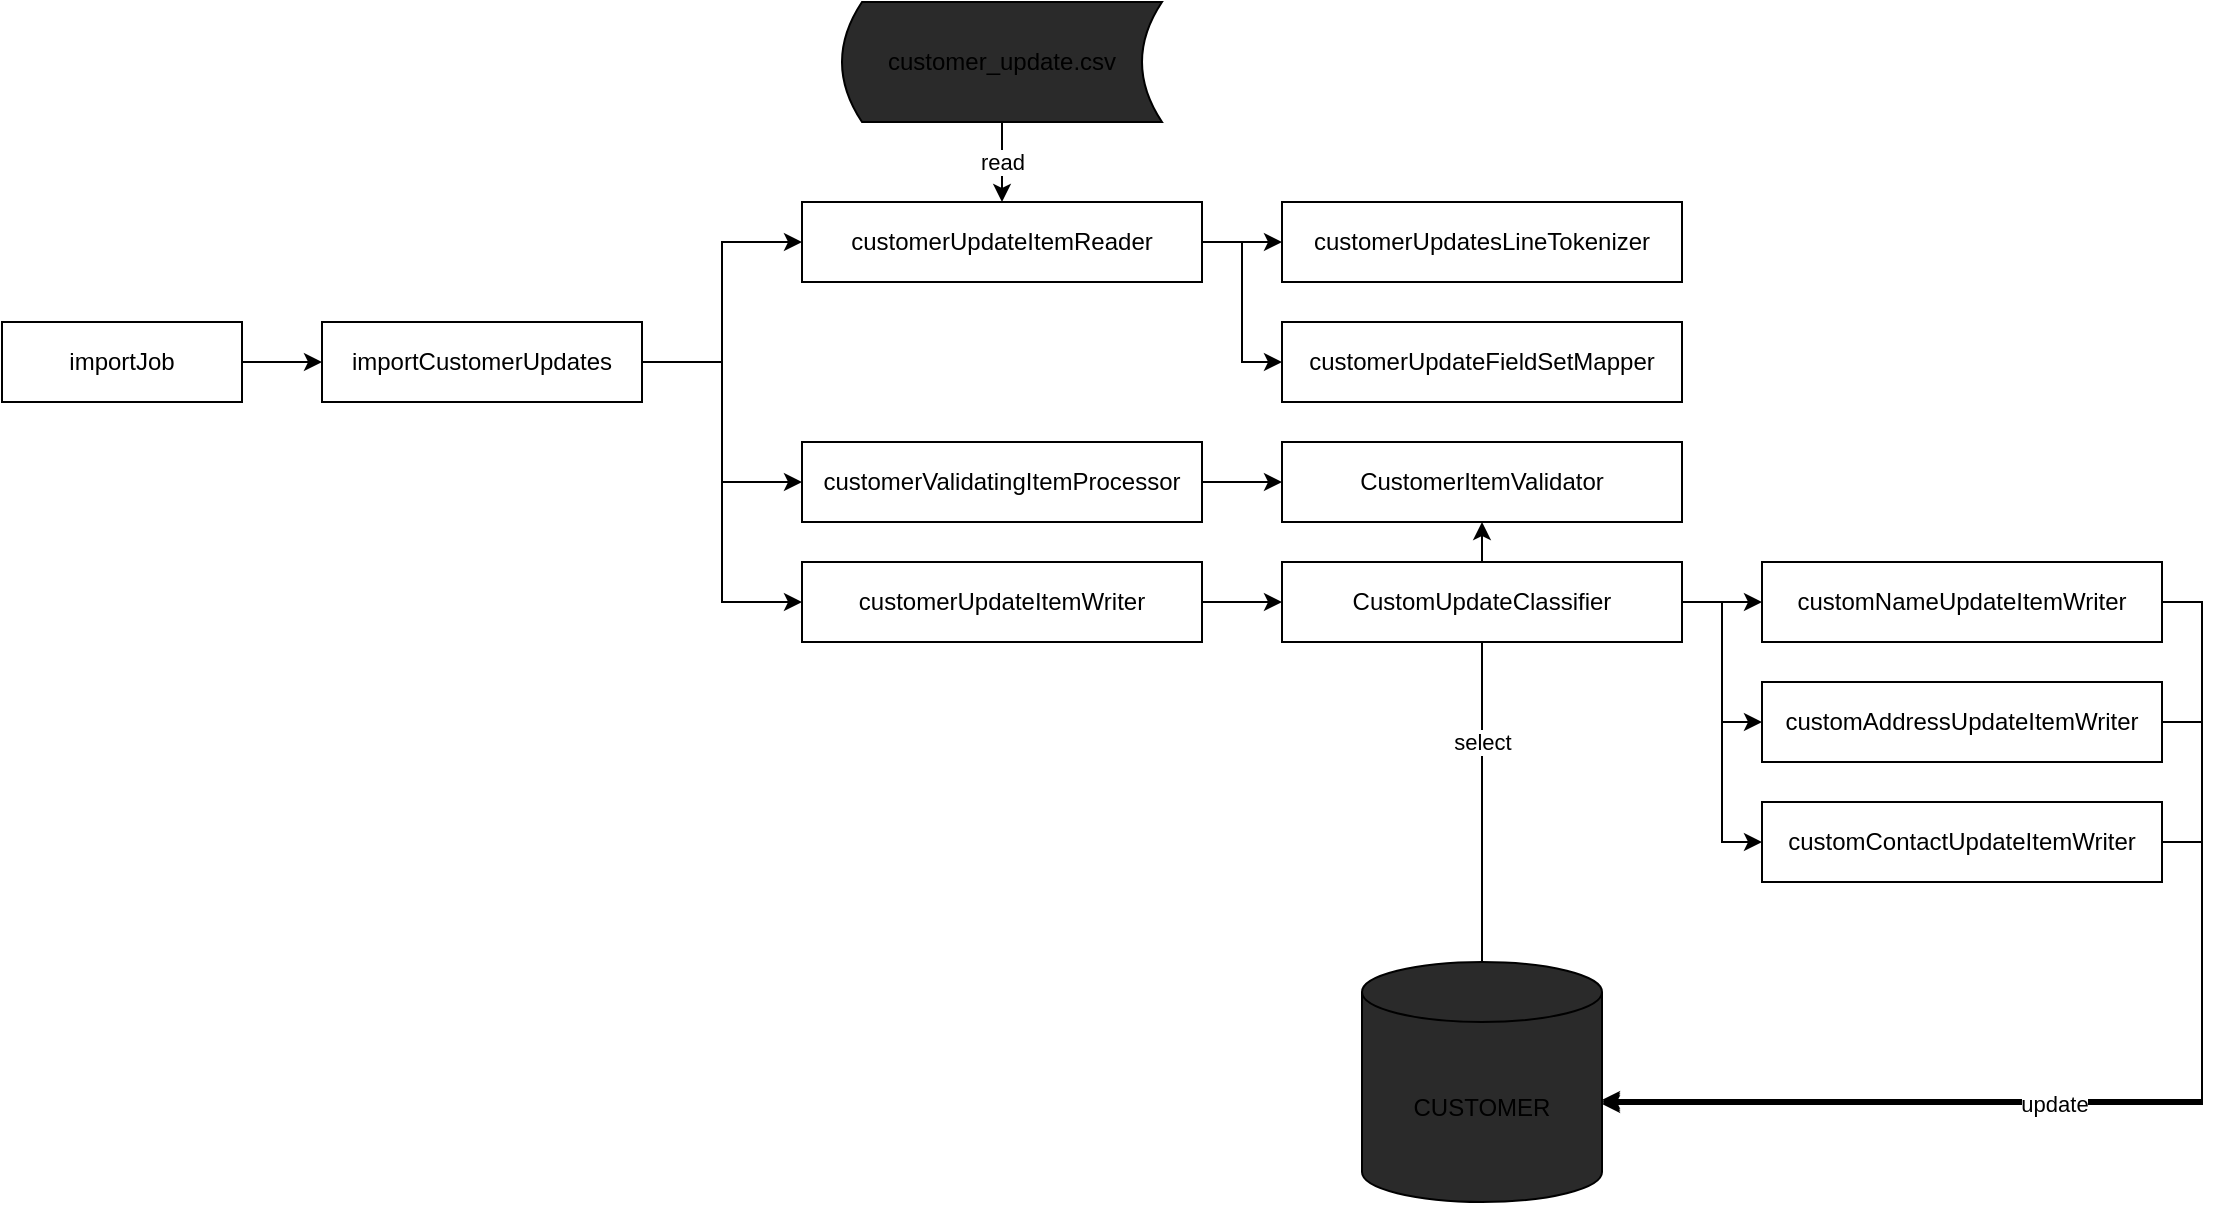 <mxfile version="14.2.4" type="embed">
    <diagram id="EsZ6IGYGaVVgfbJCx4y8" name="Page-1">
        <mxGraphModel dx="990" dy="671" grid="1" gridSize="10" guides="1" tooltips="1" connect="1" arrows="1" fold="1" page="1" pageScale="1" pageWidth="1169" pageHeight="1654" math="0" shadow="0">
            <root>
                <mxCell id="0"/>
                <mxCell id="1" parent="0"/>
                <mxCell id="4" value="" style="edgeStyle=orthogonalEdgeStyle;rounded=0;orthogonalLoop=1;jettySize=auto;html=1;" edge="1" parent="1" source="2" target="3">
                    <mxGeometry relative="1" as="geometry"/>
                </mxCell>
                <mxCell id="2" value="importJob" style="rounded=0;whiteSpace=wrap;html=1;" vertex="1" parent="1">
                    <mxGeometry x="40" y="200" width="120" height="40" as="geometry"/>
                </mxCell>
                <mxCell id="8" style="edgeStyle=orthogonalEdgeStyle;rounded=0;orthogonalLoop=1;jettySize=auto;html=1;entryX=0;entryY=0.5;entryDx=0;entryDy=0;" edge="1" parent="1" source="3" target="5">
                    <mxGeometry relative="1" as="geometry"/>
                </mxCell>
                <mxCell id="9" style="edgeStyle=orthogonalEdgeStyle;rounded=0;orthogonalLoop=1;jettySize=auto;html=1;entryX=0;entryY=0.5;entryDx=0;entryDy=0;" edge="1" parent="1" source="3" target="6">
                    <mxGeometry relative="1" as="geometry"/>
                </mxCell>
                <mxCell id="10" style="edgeStyle=orthogonalEdgeStyle;rounded=0;orthogonalLoop=1;jettySize=auto;html=1;entryX=0;entryY=0.5;entryDx=0;entryDy=0;" edge="1" parent="1" source="3" target="7">
                    <mxGeometry relative="1" as="geometry"/>
                </mxCell>
                <mxCell id="3" value="importCustomerUpdates" style="rounded=0;whiteSpace=wrap;html=1;shadow=0;" vertex="1" parent="1">
                    <mxGeometry x="200" y="200" width="160" height="40" as="geometry"/>
                </mxCell>
                <mxCell id="21" value="" style="edgeStyle=orthogonalEdgeStyle;rounded=0;orthogonalLoop=1;jettySize=auto;html=1;" edge="1" parent="1" source="5" target="19">
                    <mxGeometry relative="1" as="geometry"/>
                </mxCell>
                <mxCell id="22" style="edgeStyle=orthogonalEdgeStyle;rounded=0;orthogonalLoop=1;jettySize=auto;html=1;entryX=0;entryY=0.5;entryDx=0;entryDy=0;" edge="1" parent="1" source="5" target="20">
                    <mxGeometry relative="1" as="geometry"/>
                </mxCell>
                <mxCell id="5" value="customerUpdateItemReader" style="rounded=0;whiteSpace=wrap;html=1;" vertex="1" parent="1">
                    <mxGeometry x="440" y="140" width="200" height="40" as="geometry"/>
                </mxCell>
                <mxCell id="17" value="" style="edgeStyle=orthogonalEdgeStyle;rounded=0;orthogonalLoop=1;jettySize=auto;html=1;" edge="1" parent="1" source="6" target="16">
                    <mxGeometry relative="1" as="geometry"/>
                </mxCell>
                <mxCell id="6" value="customerValidatingItemProcessor" style="rounded=0;whiteSpace=wrap;html=1;" vertex="1" parent="1">
                    <mxGeometry x="440" y="260" width="200" height="40" as="geometry"/>
                </mxCell>
                <mxCell id="30" value="" style="edgeStyle=orthogonalEdgeStyle;rounded=0;orthogonalLoop=1;jettySize=auto;html=1;" edge="1" parent="1" source="7" target="23">
                    <mxGeometry relative="1" as="geometry"/>
                </mxCell>
                <mxCell id="7" value="customerUpdateItemWriter" style="rounded=0;whiteSpace=wrap;html=1;" vertex="1" parent="1">
                    <mxGeometry x="440" y="320" width="200" height="40" as="geometry"/>
                </mxCell>
                <mxCell id="12" value="read" style="edgeStyle=orthogonalEdgeStyle;rounded=0;orthogonalLoop=1;jettySize=auto;html=1;" edge="1" parent="1" source="11" target="5">
                    <mxGeometry relative="1" as="geometry">
                        <mxPoint x="540" y="140" as="targetPoint"/>
                    </mxGeometry>
                </mxCell>
                <mxCell id="11" value="customer_update.csv" style="shape=dataStorage;whiteSpace=wrap;html=1;fixedSize=1;shadow=0;fillColor=#2a2a2a;size=10;" vertex="1" parent="1">
                    <mxGeometry x="460" y="40" width="160" height="60" as="geometry"/>
                </mxCell>
                <mxCell id="34" value="select" style="edgeStyle=orthogonalEdgeStyle;rounded=0;orthogonalLoop=1;jettySize=auto;html=1;entryX=0.5;entryY=1;entryDx=0;entryDy=0;" edge="1" parent="1" source="13" target="16">
                    <mxGeometry relative="1" as="geometry"/>
                </mxCell>
                <mxCell id="13" value="CUSTOMER" style="shape=cylinder3;whiteSpace=wrap;html=1;boundedLbl=1;backgroundOutline=1;size=15;shadow=0;fillColor=#2a2a2a;" vertex="1" parent="1">
                    <mxGeometry x="720" y="520" width="120" height="120" as="geometry"/>
                </mxCell>
                <mxCell id="16" value="CustomerItemValidator" style="rounded=0;whiteSpace=wrap;html=1;" vertex="1" parent="1">
                    <mxGeometry x="680" y="260" width="200" height="40" as="geometry"/>
                </mxCell>
                <mxCell id="19" value="customerUpdatesLineTokenizer" style="rounded=0;whiteSpace=wrap;html=1;" vertex="1" parent="1">
                    <mxGeometry x="680" y="140" width="200" height="40" as="geometry"/>
                </mxCell>
                <mxCell id="20" value="customerUpdateFieldSetMapper" style="rounded=0;whiteSpace=wrap;html=1;" vertex="1" parent="1">
                    <mxGeometry x="680" y="200" width="200" height="40" as="geometry"/>
                </mxCell>
                <mxCell id="27" value="" style="edgeStyle=orthogonalEdgeStyle;rounded=0;orthogonalLoop=1;jettySize=auto;html=1;" edge="1" parent="1" source="23" target="24">
                    <mxGeometry relative="1" as="geometry"/>
                </mxCell>
                <mxCell id="28" style="edgeStyle=orthogonalEdgeStyle;rounded=0;orthogonalLoop=1;jettySize=auto;html=1;entryX=0;entryY=0.5;entryDx=0;entryDy=0;" edge="1" parent="1" source="23" target="25">
                    <mxGeometry relative="1" as="geometry"/>
                </mxCell>
                <mxCell id="29" style="edgeStyle=orthogonalEdgeStyle;rounded=0;orthogonalLoop=1;jettySize=auto;html=1;entryX=0;entryY=0.5;entryDx=0;entryDy=0;" edge="1" parent="1" source="23" target="26">
                    <mxGeometry relative="1" as="geometry"/>
                </mxCell>
                <mxCell id="23" value="CustomUpdateClassifier" style="rounded=0;whiteSpace=wrap;html=1;" vertex="1" parent="1">
                    <mxGeometry x="680" y="320" width="200" height="40" as="geometry"/>
                </mxCell>
                <mxCell id="31" style="edgeStyle=orthogonalEdgeStyle;rounded=0;orthogonalLoop=1;jettySize=auto;html=1;" edge="1" parent="1" source="24">
                    <mxGeometry relative="1" as="geometry">
                        <mxPoint x="840" y="589" as="targetPoint"/>
                        <Array as="points">
                            <mxPoint x="1140" y="340"/>
                            <mxPoint x="1140" y="589"/>
                        </Array>
                    </mxGeometry>
                </mxCell>
                <mxCell id="24" value="customNameUpdateItemWriter" style="rounded=0;whiteSpace=wrap;html=1;" vertex="1" parent="1">
                    <mxGeometry x="920" y="320" width="200" height="40" as="geometry"/>
                </mxCell>
                <mxCell id="32" style="edgeStyle=orthogonalEdgeStyle;rounded=0;orthogonalLoop=1;jettySize=auto;html=1;" edge="1" parent="1" source="25">
                    <mxGeometry relative="1" as="geometry">
                        <mxPoint x="840" y="590" as="targetPoint"/>
                        <Array as="points">
                            <mxPoint x="1140" y="400"/>
                            <mxPoint x="1140" y="590"/>
                        </Array>
                    </mxGeometry>
                </mxCell>
                <mxCell id="25" value="customAddressUpdateItemWriter" style="rounded=0;whiteSpace=wrap;html=1;" vertex="1" parent="1">
                    <mxGeometry x="920" y="380" width="200" height="40" as="geometry"/>
                </mxCell>
                <mxCell id="33" value="update" style="edgeStyle=orthogonalEdgeStyle;rounded=0;orthogonalLoop=1;jettySize=auto;html=1;" edge="1" parent="1" source="26" target="13">
                    <mxGeometry relative="1" as="geometry">
                        <Array as="points">
                            <mxPoint x="1140" y="460"/>
                            <mxPoint x="1140" y="591"/>
                        </Array>
                    </mxGeometry>
                </mxCell>
                <mxCell id="26" value="customContactUpdateItemWriter" style="rounded=0;whiteSpace=wrap;html=1;" vertex="1" parent="1">
                    <mxGeometry x="920" y="440" width="200" height="40" as="geometry"/>
                </mxCell>
            </root>
        </mxGraphModel>
    </diagram>
</mxfile>